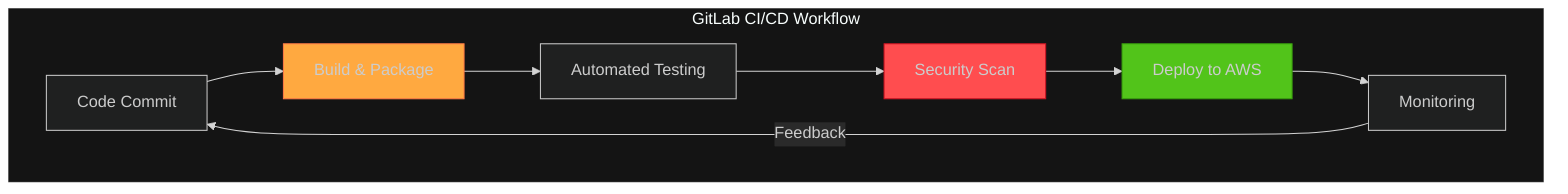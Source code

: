 %%{init: {'theme': 'dark', 'themeVariables': {
    'primaryColor': '#1f1f1f',
    'edgeLabelBackground':'#2a2a2a',
    'clusterBkg': '#141414'
}}}%%
flowchart LR
    subgraph Pipeline["GitLab CI/CD Workflow"]
        direction LR
        Commit["Code Commit"] --> Build["Build & Package"]
        Build --> Test["Automated Testing"]
        Test --> Security["Security Scan"]
        Security --> Deploy["Deploy to AWS"]
        Deploy --> Monitor["Monitoring"]
        Monitor -->|Feedback| Commit
    end
    style Build fill:#ffa940,stroke:#ff7a45
    style Deploy fill:#52c41a,stroke:#389e0d
    style Security fill:#ff4d4f,stroke:#cf1322